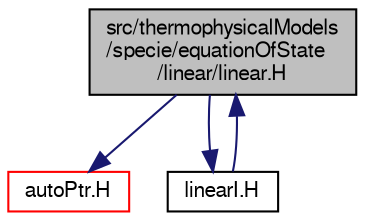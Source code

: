 digraph "src/thermophysicalModels/specie/equationOfState/linear/linear.H"
{
  bgcolor="transparent";
  edge [fontname="FreeSans",fontsize="10",labelfontname="FreeSans",labelfontsize="10"];
  node [fontname="FreeSans",fontsize="10",shape=record];
  Node1 [label="src/thermophysicalModels\l/specie/equationOfState\l/linear/linear.H",height=0.2,width=0.4,color="black", fillcolor="grey75", style="filled" fontcolor="black"];
  Node1 -> Node2 [color="midnightblue",fontsize="10",style="solid",fontname="FreeSans"];
  Node2 [label="autoPtr.H",height=0.2,width=0.4,color="red",URL="$a07985.html"];
  Node1 -> Node3 [color="midnightblue",fontsize="10",style="solid",fontname="FreeSans"];
  Node3 [label="linearI.H",height=0.2,width=0.4,color="black",URL="$a09795.html"];
  Node3 -> Node1 [color="midnightblue",fontsize="10",style="solid",fontname="FreeSans"];
}

